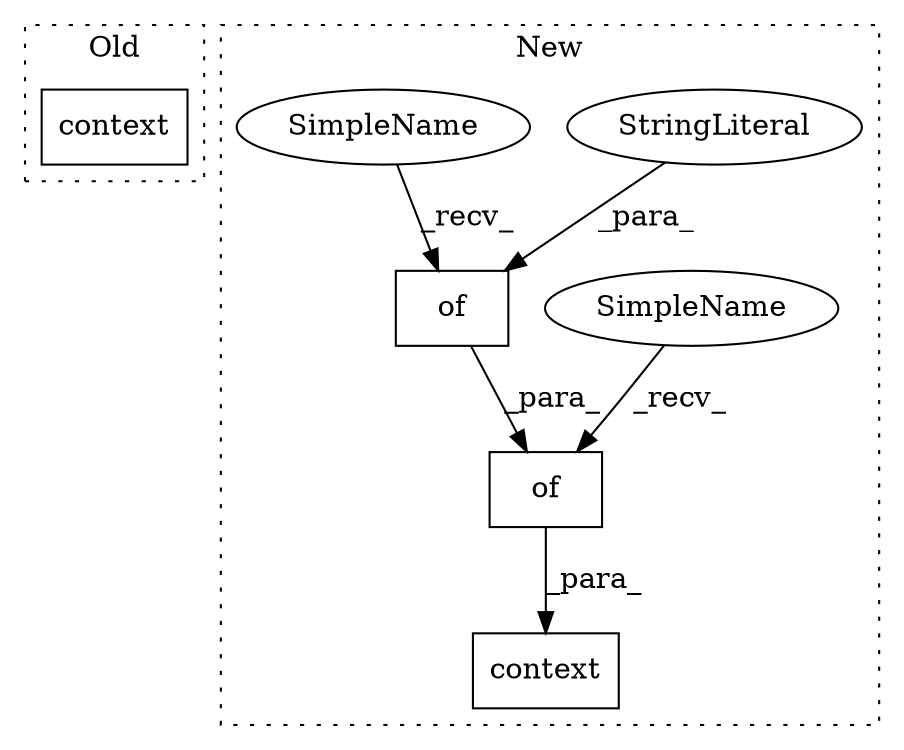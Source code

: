 digraph G {
subgraph cluster0 {
1 [label="context" a="32" s="512" l="9" shape="box"];
label = "Old";
style="dotted";
}
subgraph cluster1 {
2 [label="of" a="32" s="540,586" l="3,1" shape="box"];
3 [label="of" a="32" s="524,587" l="3,1" shape="box"];
4 [label="StringLiteral" a="45" s="543" l="15" shape="ellipse"];
5 [label="context" a="32" s="512,588" l="8,1" shape="box"];
6 [label="SimpleName" a="42" s="520" l="3" shape="ellipse"];
7 [label="SimpleName" a="42" s="536" l="3" shape="ellipse"];
label = "New";
style="dotted";
}
2 -> 3 [label="_para_"];
3 -> 5 [label="_para_"];
4 -> 2 [label="_para_"];
6 -> 3 [label="_recv_"];
7 -> 2 [label="_recv_"];
}